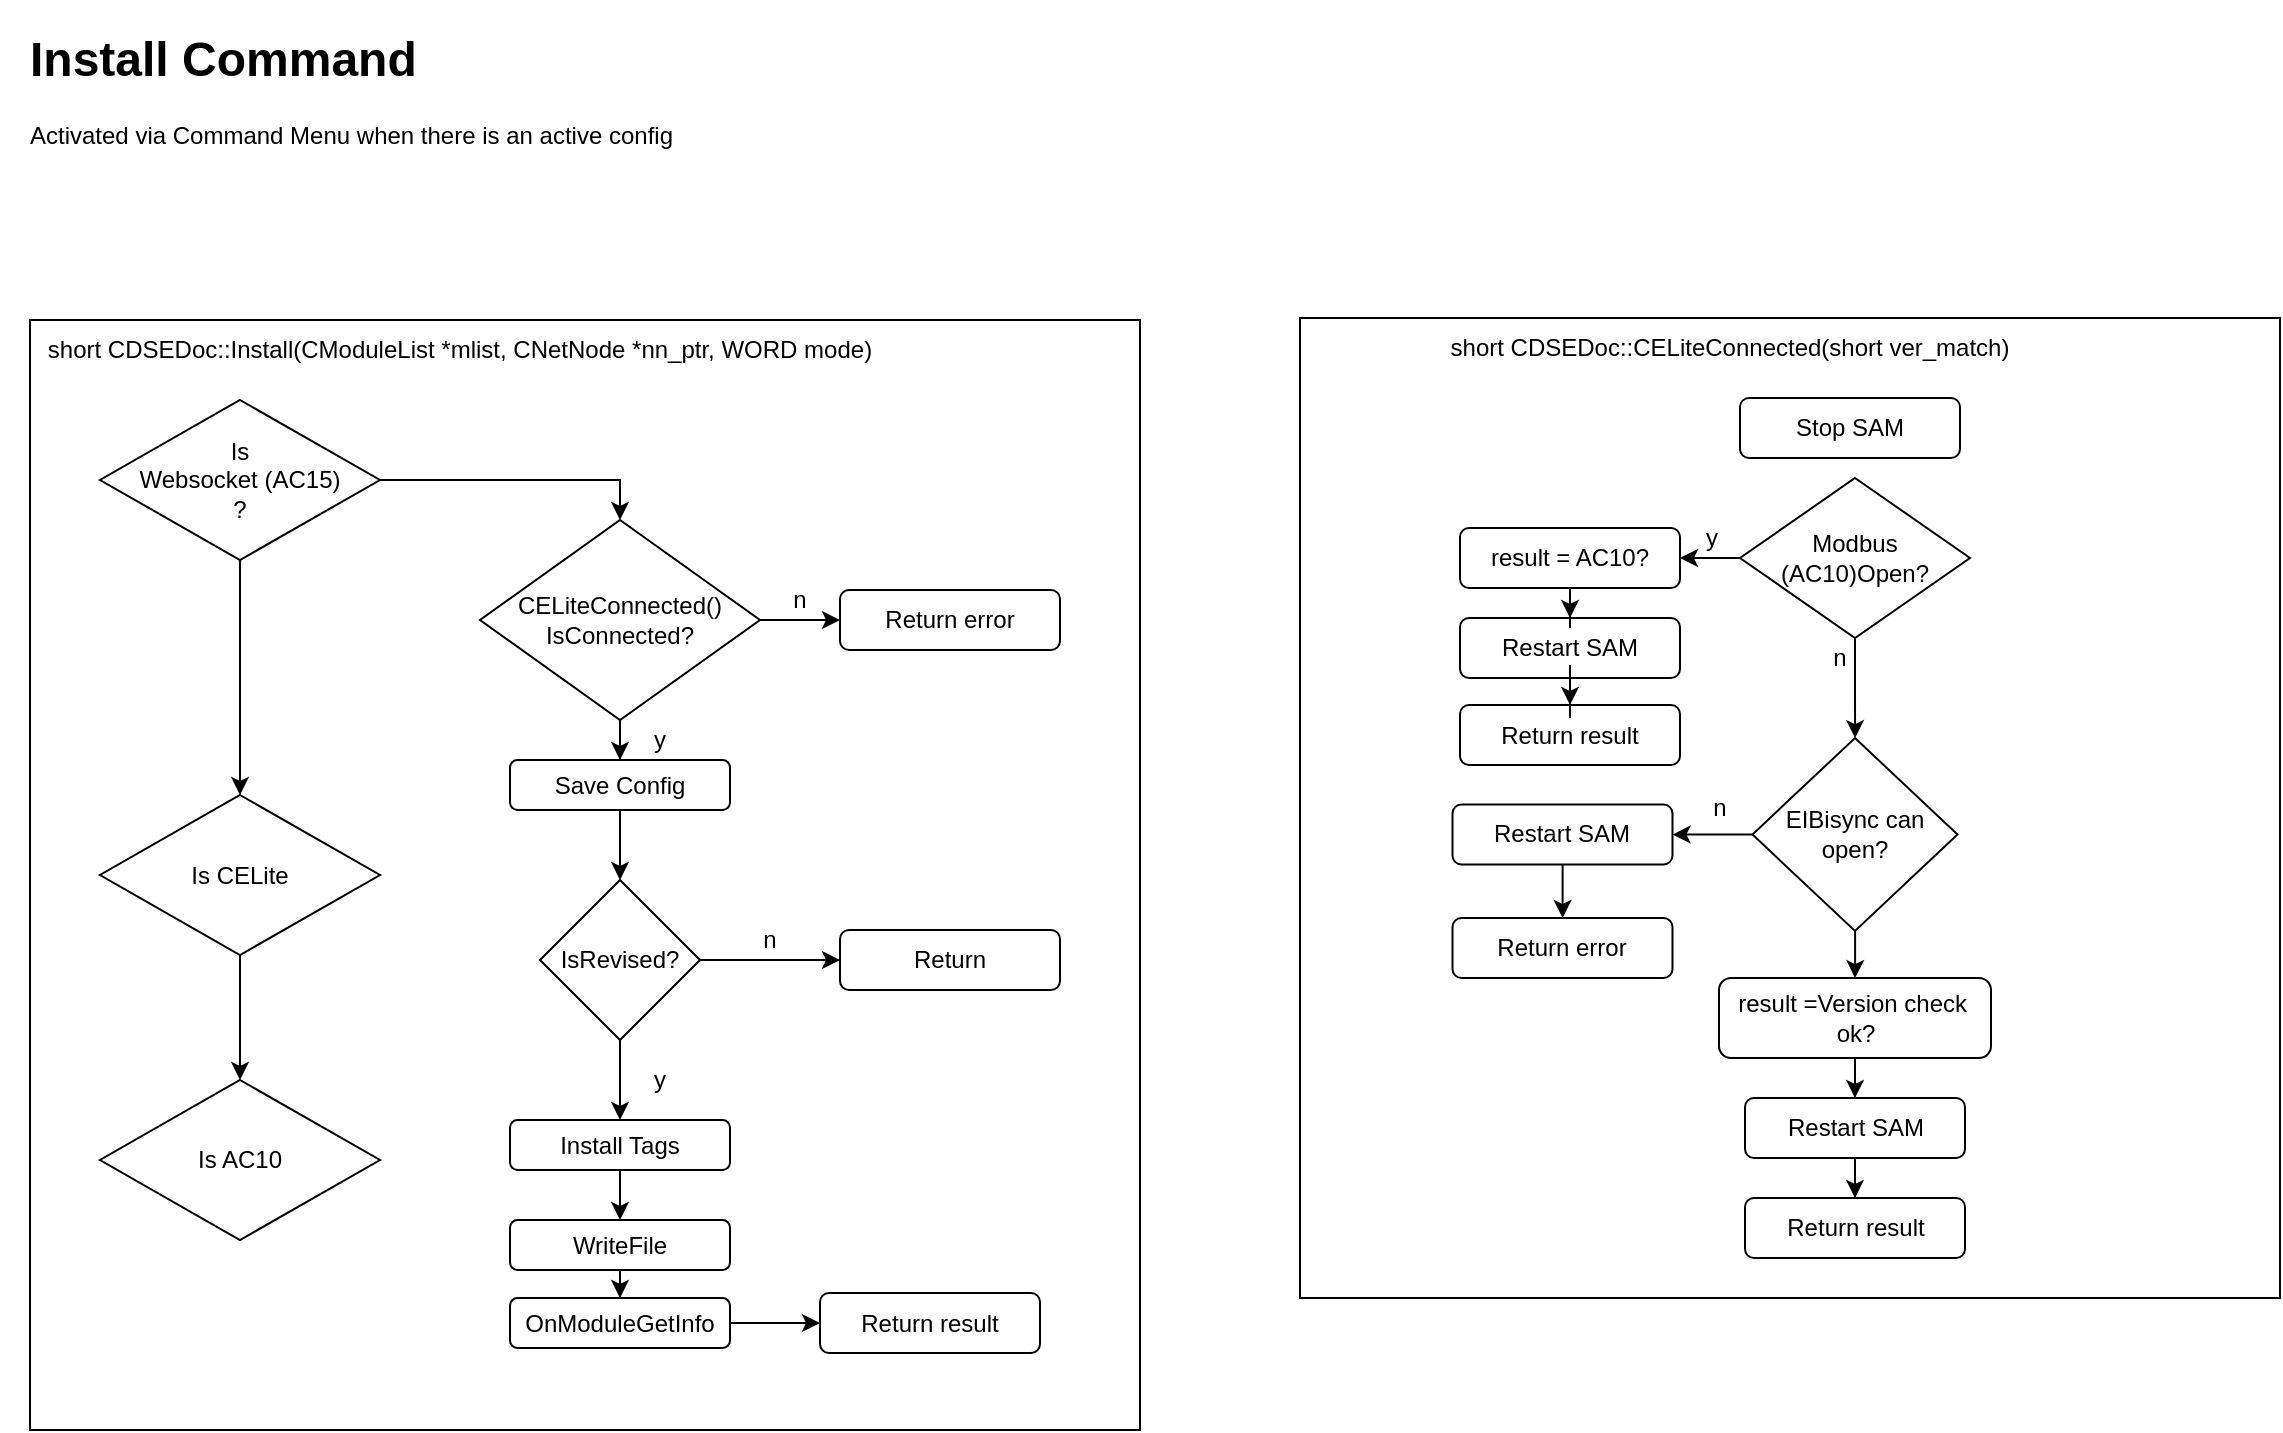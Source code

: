 <mxfile version="13.8.1" type="github" pages="2">
  <diagram name="Page-1" id="74e2e168-ea6b-b213-b513-2b3c1d86103e">
    <mxGraphModel dx="1422" dy="794" grid="1" gridSize="10" guides="1" tooltips="1" connect="1" arrows="1" fold="1" page="1" pageScale="1" pageWidth="1169" pageHeight="827" background="#ffffff" math="0" shadow="0">
      <root>
        <mxCell id="0" />
        <mxCell id="1" parent="0" />
        <mxCell id="Q0IdyLhyOqwnbj0iBxJ7-1" value="" style="whiteSpace=wrap;html=1;aspect=fixed;" vertex="1" parent="1">
          <mxGeometry x="25" y="170" width="555" height="555" as="geometry" />
        </mxCell>
        <mxCell id="Q0IdyLhyOqwnbj0iBxJ7-3" value="short CDSEDoc::Install(CModuleList *mlist, CNetNode *nn_ptr, WORD mode)" style="text;html=1;strokeColor=none;fillColor=none;align=center;verticalAlign=middle;whiteSpace=wrap;rounded=0;" vertex="1" parent="1">
          <mxGeometry x="10" y="180" width="460" height="10" as="geometry" />
        </mxCell>
        <mxCell id="Q0IdyLhyOqwnbj0iBxJ7-4" style="edgeStyle=orthogonalEdgeStyle;rounded=0;orthogonalLoop=1;jettySize=auto;html=1;entryX=0.5;entryY=0;entryDx=0;entryDy=0;" edge="1" parent="1" source="Q0IdyLhyOqwnbj0iBxJ7-5" target="Q0IdyLhyOqwnbj0iBxJ7-11">
          <mxGeometry relative="1" as="geometry" />
        </mxCell>
        <mxCell id="Q0IdyLhyOqwnbj0iBxJ7-5" value="Save Config" style="rounded=1;whiteSpace=wrap;html=1;" vertex="1" parent="1">
          <mxGeometry x="265" y="390" width="110" height="25" as="geometry" />
        </mxCell>
        <mxCell id="Q0IdyLhyOqwnbj0iBxJ7-6" style="edgeStyle=orthogonalEdgeStyle;rounded=0;orthogonalLoop=1;jettySize=auto;html=1;entryX=0.5;entryY=0;entryDx=0;entryDy=0;" edge="1" parent="1" source="Q0IdyLhyOqwnbj0iBxJ7-8" target="Q0IdyLhyOqwnbj0iBxJ7-40">
          <mxGeometry relative="1" as="geometry">
            <mxPoint x="335" y="265" as="targetPoint" />
          </mxGeometry>
        </mxCell>
        <mxCell id="Q0IdyLhyOqwnbj0iBxJ7-7" style="edgeStyle=orthogonalEdgeStyle;rounded=0;orthogonalLoop=1;jettySize=auto;html=1;" edge="1" parent="1" source="Q0IdyLhyOqwnbj0iBxJ7-8" target="Q0IdyLhyOqwnbj0iBxJ7-50">
          <mxGeometry relative="1" as="geometry" />
        </mxCell>
        <mxCell id="Q0IdyLhyOqwnbj0iBxJ7-8" value="Is &lt;br&gt;Websocket&amp;nbsp;(AC15)&lt;br&gt;?" style="rhombus;whiteSpace=wrap;html=1;" vertex="1" parent="1">
          <mxGeometry x="60" y="210" width="140" height="80" as="geometry" />
        </mxCell>
        <mxCell id="Q0IdyLhyOqwnbj0iBxJ7-9" style="edgeStyle=orthogonalEdgeStyle;rounded=0;orthogonalLoop=1;jettySize=auto;html=1;entryX=0;entryY=0.5;entryDx=0;entryDy=0;" edge="1" parent="1" source="Q0IdyLhyOqwnbj0iBxJ7-11" target="Q0IdyLhyOqwnbj0iBxJ7-44">
          <mxGeometry relative="1" as="geometry" />
        </mxCell>
        <mxCell id="Q0IdyLhyOqwnbj0iBxJ7-10" style="edgeStyle=orthogonalEdgeStyle;rounded=0;orthogonalLoop=1;jettySize=auto;html=1;" edge="1" parent="1" source="Q0IdyLhyOqwnbj0iBxJ7-11" target="Q0IdyLhyOqwnbj0iBxJ7-47">
          <mxGeometry relative="1" as="geometry" />
        </mxCell>
        <mxCell id="Q0IdyLhyOqwnbj0iBxJ7-11" value="IsRevised?" style="rhombus;whiteSpace=wrap;html=1;" vertex="1" parent="1">
          <mxGeometry x="280" y="450" width="80" height="80" as="geometry" />
        </mxCell>
        <mxCell id="Q0IdyLhyOqwnbj0iBxJ7-12" value="" style="group" vertex="1" connectable="0" parent="1">
          <mxGeometry x="660" y="169" width="490" height="490" as="geometry" />
        </mxCell>
        <mxCell id="Q0IdyLhyOqwnbj0iBxJ7-13" value="" style="whiteSpace=wrap;html=1;aspect=fixed;" vertex="1" parent="Q0IdyLhyOqwnbj0iBxJ7-12">
          <mxGeometry width="490" height="490" as="geometry" />
        </mxCell>
        <mxCell id="Q0IdyLhyOqwnbj0iBxJ7-14" value="short CDSEDoc::CELiteConnected(short ver_match)" style="text;html=1;strokeColor=none;fillColor=none;align=center;verticalAlign=middle;whiteSpace=wrap;rounded=0;" vertex="1" parent="Q0IdyLhyOqwnbj0iBxJ7-12">
          <mxGeometry x="50" y="10" width="330" height="10" as="geometry" />
        </mxCell>
        <mxCell id="Q0IdyLhyOqwnbj0iBxJ7-15" value="Stop SAM" style="rounded=1;whiteSpace=wrap;html=1;" vertex="1" parent="Q0IdyLhyOqwnbj0iBxJ7-12">
          <mxGeometry x="220" y="40" width="110" height="30" as="geometry" />
        </mxCell>
        <mxCell id="Q0IdyLhyOqwnbj0iBxJ7-16" value="Modbus (AC10)Open?" style="rhombus;whiteSpace=wrap;html=1;" vertex="1" parent="Q0IdyLhyOqwnbj0iBxJ7-12">
          <mxGeometry x="220" y="80" width="115" height="80" as="geometry" />
        </mxCell>
        <mxCell id="Q0IdyLhyOqwnbj0iBxJ7-17" value="EIBisync can open?" style="rhombus;whiteSpace=wrap;html=1;" vertex="1" parent="Q0IdyLhyOqwnbj0iBxJ7-12">
          <mxGeometry x="226.25" y="210" width="102.5" height="96.5" as="geometry" />
        </mxCell>
        <mxCell id="Q0IdyLhyOqwnbj0iBxJ7-18" value="" style="edgeStyle=orthogonalEdgeStyle;rounded=0;orthogonalLoop=1;jettySize=auto;html=1;" edge="1" parent="Q0IdyLhyOqwnbj0iBxJ7-12" source="Q0IdyLhyOqwnbj0iBxJ7-16" target="Q0IdyLhyOqwnbj0iBxJ7-17">
          <mxGeometry relative="1" as="geometry" />
        </mxCell>
        <mxCell id="Q0IdyLhyOqwnbj0iBxJ7-19" value="Restart SAM" style="rounded=1;whiteSpace=wrap;html=1;" vertex="1" parent="Q0IdyLhyOqwnbj0iBxJ7-12">
          <mxGeometry x="80" y="150" width="110" height="30" as="geometry" />
        </mxCell>
        <mxCell id="Q0IdyLhyOqwnbj0iBxJ7-20" value="Return error" style="rounded=1;whiteSpace=wrap;html=1;" vertex="1" parent="Q0IdyLhyOqwnbj0iBxJ7-12">
          <mxGeometry x="76.25" y="300" width="110" height="30" as="geometry" />
        </mxCell>
        <mxCell id="Q0IdyLhyOqwnbj0iBxJ7-21" value="" style="edgeStyle=orthogonalEdgeStyle;rounded=0;orthogonalLoop=1;jettySize=auto;html=1;entryX=0.5;entryY=0;entryDx=0;entryDy=0;" edge="1" parent="Q0IdyLhyOqwnbj0iBxJ7-12" source="Q0IdyLhyOqwnbj0iBxJ7-22" target="Q0IdyLhyOqwnbj0iBxJ7-19">
          <mxGeometry relative="1" as="geometry" />
        </mxCell>
        <mxCell id="Q0IdyLhyOqwnbj0iBxJ7-22" value="result = AC10?" style="rounded=1;whiteSpace=wrap;html=1;" vertex="1" parent="Q0IdyLhyOqwnbj0iBxJ7-12">
          <mxGeometry x="80" y="105" width="110" height="30" as="geometry" />
        </mxCell>
        <mxCell id="Q0IdyLhyOqwnbj0iBxJ7-23" value="" style="edgeStyle=orthogonalEdgeStyle;rounded=0;orthogonalLoop=1;jettySize=auto;html=1;" edge="1" parent="Q0IdyLhyOqwnbj0iBxJ7-12" source="Q0IdyLhyOqwnbj0iBxJ7-16" target="Q0IdyLhyOqwnbj0iBxJ7-22">
          <mxGeometry relative="1" as="geometry" />
        </mxCell>
        <mxCell id="Q0IdyLhyOqwnbj0iBxJ7-24" value="Return result" style="rounded=1;whiteSpace=wrap;html=1;" vertex="1" parent="Q0IdyLhyOqwnbj0iBxJ7-12">
          <mxGeometry x="80" y="193.5" width="110" height="30" as="geometry" />
        </mxCell>
        <mxCell id="Q0IdyLhyOqwnbj0iBxJ7-25" value="" style="edgeStyle=orthogonalEdgeStyle;rounded=0;orthogonalLoop=1;jettySize=auto;html=1;entryX=0.5;entryY=0;entryDx=0;entryDy=0;" edge="1" parent="Q0IdyLhyOqwnbj0iBxJ7-12" source="Q0IdyLhyOqwnbj0iBxJ7-19" target="Q0IdyLhyOqwnbj0iBxJ7-24">
          <mxGeometry relative="1" as="geometry" />
        </mxCell>
        <mxCell id="Q0IdyLhyOqwnbj0iBxJ7-26" value="y" style="text;html=1;strokeColor=none;fillColor=none;align=center;verticalAlign=middle;whiteSpace=wrap;rounded=0;" vertex="1" parent="Q0IdyLhyOqwnbj0iBxJ7-12">
          <mxGeometry x="186.25" y="100" width="40" height="20" as="geometry" />
        </mxCell>
        <mxCell id="Q0IdyLhyOqwnbj0iBxJ7-27" value="n" style="text;html=1;strokeColor=none;fillColor=none;align=center;verticalAlign=middle;whiteSpace=wrap;rounded=0;" vertex="1" parent="Q0IdyLhyOqwnbj0iBxJ7-12">
          <mxGeometry x="250" y="160" width="40" height="20" as="geometry" />
        </mxCell>
        <mxCell id="Q0IdyLhyOqwnbj0iBxJ7-28" value="" style="edgeStyle=orthogonalEdgeStyle;rounded=0;orthogonalLoop=1;jettySize=auto;html=1;" edge="1" parent="Q0IdyLhyOqwnbj0iBxJ7-12" source="Q0IdyLhyOqwnbj0iBxJ7-29" target="Q0IdyLhyOqwnbj0iBxJ7-20">
          <mxGeometry relative="1" as="geometry" />
        </mxCell>
        <mxCell id="Q0IdyLhyOqwnbj0iBxJ7-29" value="Restart SAM" style="rounded=1;whiteSpace=wrap;html=1;" vertex="1" parent="Q0IdyLhyOqwnbj0iBxJ7-12">
          <mxGeometry x="76.25" y="243.25" width="110" height="30" as="geometry" />
        </mxCell>
        <mxCell id="Q0IdyLhyOqwnbj0iBxJ7-30" value="" style="edgeStyle=orthogonalEdgeStyle;rounded=0;orthogonalLoop=1;jettySize=auto;html=1;" edge="1" parent="Q0IdyLhyOqwnbj0iBxJ7-12" source="Q0IdyLhyOqwnbj0iBxJ7-17" target="Q0IdyLhyOqwnbj0iBxJ7-29">
          <mxGeometry relative="1" as="geometry" />
        </mxCell>
        <mxCell id="Q0IdyLhyOqwnbj0iBxJ7-31" value="n" style="text;html=1;strokeColor=none;fillColor=none;align=center;verticalAlign=middle;whiteSpace=wrap;rounded=0;" vertex="1" parent="Q0IdyLhyOqwnbj0iBxJ7-12">
          <mxGeometry x="190" y="235" width="40" height="20" as="geometry" />
        </mxCell>
        <mxCell id="Q0IdyLhyOqwnbj0iBxJ7-32" value="Restart SAM" style="rounded=1;whiteSpace=wrap;html=1;" vertex="1" parent="Q0IdyLhyOqwnbj0iBxJ7-12">
          <mxGeometry x="222.5" y="390" width="110" height="30" as="geometry" />
        </mxCell>
        <mxCell id="Q0IdyLhyOqwnbj0iBxJ7-33" style="edgeStyle=orthogonalEdgeStyle;rounded=0;orthogonalLoop=1;jettySize=auto;html=1;" edge="1" parent="Q0IdyLhyOqwnbj0iBxJ7-12" source="Q0IdyLhyOqwnbj0iBxJ7-34" target="Q0IdyLhyOqwnbj0iBxJ7-32">
          <mxGeometry relative="1" as="geometry" />
        </mxCell>
        <mxCell id="Q0IdyLhyOqwnbj0iBxJ7-34" value="&lt;span&gt;result =Version check&amp;nbsp;&lt;/span&gt;&lt;br&gt;&lt;span&gt;ok?&lt;/span&gt;" style="rounded=1;whiteSpace=wrap;html=1;" vertex="1" parent="Q0IdyLhyOqwnbj0iBxJ7-12">
          <mxGeometry x="209.5" y="330" width="136" height="40" as="geometry" />
        </mxCell>
        <mxCell id="Q0IdyLhyOqwnbj0iBxJ7-35" style="edgeStyle=orthogonalEdgeStyle;rounded=0;orthogonalLoop=1;jettySize=auto;html=1;" edge="1" parent="Q0IdyLhyOqwnbj0iBxJ7-12" source="Q0IdyLhyOqwnbj0iBxJ7-17" target="Q0IdyLhyOqwnbj0iBxJ7-34">
          <mxGeometry relative="1" as="geometry" />
        </mxCell>
        <mxCell id="Q0IdyLhyOqwnbj0iBxJ7-36" value="Return result" style="rounded=1;whiteSpace=wrap;html=1;" vertex="1" parent="Q0IdyLhyOqwnbj0iBxJ7-12">
          <mxGeometry x="222.5" y="440" width="110" height="30" as="geometry" />
        </mxCell>
        <mxCell id="Q0IdyLhyOqwnbj0iBxJ7-37" style="edgeStyle=orthogonalEdgeStyle;rounded=0;orthogonalLoop=1;jettySize=auto;html=1;entryX=0.5;entryY=0;entryDx=0;entryDy=0;" edge="1" parent="Q0IdyLhyOqwnbj0iBxJ7-12" source="Q0IdyLhyOqwnbj0iBxJ7-32" target="Q0IdyLhyOqwnbj0iBxJ7-36">
          <mxGeometry relative="1" as="geometry" />
        </mxCell>
        <mxCell id="Q0IdyLhyOqwnbj0iBxJ7-38" style="edgeStyle=orthogonalEdgeStyle;rounded=0;orthogonalLoop=1;jettySize=auto;html=1;" edge="1" parent="1" source="Q0IdyLhyOqwnbj0iBxJ7-40" target="Q0IdyLhyOqwnbj0iBxJ7-5">
          <mxGeometry relative="1" as="geometry" />
        </mxCell>
        <mxCell id="Q0IdyLhyOqwnbj0iBxJ7-39" style="edgeStyle=orthogonalEdgeStyle;rounded=0;orthogonalLoop=1;jettySize=auto;html=1;entryX=0;entryY=0.5;entryDx=0;entryDy=0;" edge="1" parent="1" source="Q0IdyLhyOqwnbj0iBxJ7-40" target="Q0IdyLhyOqwnbj0iBxJ7-41">
          <mxGeometry relative="1" as="geometry" />
        </mxCell>
        <mxCell id="Q0IdyLhyOqwnbj0iBxJ7-40" value="CELiteConnected()&lt;br&gt;IsConnected?" style="rhombus;whiteSpace=wrap;html=1;" vertex="1" parent="1">
          <mxGeometry x="250" y="270" width="140" height="100" as="geometry" />
        </mxCell>
        <mxCell id="Q0IdyLhyOqwnbj0iBxJ7-41" value="Return error" style="rounded=1;whiteSpace=wrap;html=1;" vertex="1" parent="1">
          <mxGeometry x="430" y="305" width="110" height="30" as="geometry" />
        </mxCell>
        <mxCell id="Q0IdyLhyOqwnbj0iBxJ7-42" value="n" style="text;html=1;strokeColor=none;fillColor=none;align=center;verticalAlign=middle;whiteSpace=wrap;rounded=0;" vertex="1" parent="1">
          <mxGeometry x="390" y="300" width="40" height="20" as="geometry" />
        </mxCell>
        <mxCell id="Q0IdyLhyOqwnbj0iBxJ7-43" value="y" style="text;html=1;strokeColor=none;fillColor=none;align=center;verticalAlign=middle;whiteSpace=wrap;rounded=0;" vertex="1" parent="1">
          <mxGeometry x="320" y="370" width="40" height="20" as="geometry" />
        </mxCell>
        <mxCell id="Q0IdyLhyOqwnbj0iBxJ7-44" value="Return" style="rounded=1;whiteSpace=wrap;html=1;" vertex="1" parent="1">
          <mxGeometry x="430" y="475" width="110" height="30" as="geometry" />
        </mxCell>
        <mxCell id="Q0IdyLhyOqwnbj0iBxJ7-45" value="n" style="text;html=1;strokeColor=none;fillColor=none;align=center;verticalAlign=middle;whiteSpace=wrap;rounded=0;" vertex="1" parent="1">
          <mxGeometry x="375" y="470" width="40" height="20" as="geometry" />
        </mxCell>
        <mxCell id="Q0IdyLhyOqwnbj0iBxJ7-46" style="edgeStyle=orthogonalEdgeStyle;rounded=0;orthogonalLoop=1;jettySize=auto;html=1;entryX=0.5;entryY=0;entryDx=0;entryDy=0;" edge="1" parent="1" source="Q0IdyLhyOqwnbj0iBxJ7-47" target="Q0IdyLhyOqwnbj0iBxJ7-53">
          <mxGeometry relative="1" as="geometry" />
        </mxCell>
        <mxCell id="Q0IdyLhyOqwnbj0iBxJ7-47" value="Install Tags" style="rounded=1;whiteSpace=wrap;html=1;" vertex="1" parent="1">
          <mxGeometry x="265" y="570" width="110" height="25" as="geometry" />
        </mxCell>
        <mxCell id="Q0IdyLhyOqwnbj0iBxJ7-48" value="y" style="text;html=1;strokeColor=none;fillColor=none;align=center;verticalAlign=middle;whiteSpace=wrap;rounded=0;" vertex="1" parent="1">
          <mxGeometry x="320" y="540" width="40" height="20" as="geometry" />
        </mxCell>
        <mxCell id="Q0IdyLhyOqwnbj0iBxJ7-49" style="edgeStyle=orthogonalEdgeStyle;rounded=0;orthogonalLoop=1;jettySize=auto;html=1;" edge="1" parent="1" source="Q0IdyLhyOqwnbj0iBxJ7-50" target="Q0IdyLhyOqwnbj0iBxJ7-56">
          <mxGeometry relative="1" as="geometry" />
        </mxCell>
        <mxCell id="Q0IdyLhyOqwnbj0iBxJ7-50" value="Is CELite" style="rhombus;whiteSpace=wrap;html=1;" vertex="1" parent="1">
          <mxGeometry x="60" y="407.5" width="140" height="80" as="geometry" />
        </mxCell>
        <mxCell id="Q0IdyLhyOqwnbj0iBxJ7-51" value="Return result" style="rounded=1;whiteSpace=wrap;html=1;" vertex="1" parent="1">
          <mxGeometry x="420" y="656.5" width="110" height="30" as="geometry" />
        </mxCell>
        <mxCell id="Q0IdyLhyOqwnbj0iBxJ7-52" style="edgeStyle=orthogonalEdgeStyle;rounded=0;orthogonalLoop=1;jettySize=auto;html=1;entryX=0.5;entryY=0;entryDx=0;entryDy=0;" edge="1" parent="1" source="Q0IdyLhyOqwnbj0iBxJ7-53" target="Q0IdyLhyOqwnbj0iBxJ7-55">
          <mxGeometry relative="1" as="geometry" />
        </mxCell>
        <mxCell id="Q0IdyLhyOqwnbj0iBxJ7-53" value="WriteFile" style="rounded=1;whiteSpace=wrap;html=1;" vertex="1" parent="1">
          <mxGeometry x="265" y="620" width="110" height="25" as="geometry" />
        </mxCell>
        <mxCell id="Q0IdyLhyOqwnbj0iBxJ7-54" style="edgeStyle=orthogonalEdgeStyle;rounded=0;orthogonalLoop=1;jettySize=auto;html=1;entryX=0;entryY=0.5;entryDx=0;entryDy=0;" edge="1" parent="1" source="Q0IdyLhyOqwnbj0iBxJ7-55" target="Q0IdyLhyOqwnbj0iBxJ7-51">
          <mxGeometry relative="1" as="geometry" />
        </mxCell>
        <mxCell id="Q0IdyLhyOqwnbj0iBxJ7-55" value="OnModuleGetInfo" style="rounded=1;whiteSpace=wrap;html=1;" vertex="1" parent="1">
          <mxGeometry x="265" y="659" width="110" height="25" as="geometry" />
        </mxCell>
        <mxCell id="Q0IdyLhyOqwnbj0iBxJ7-56" value="Is AC10" style="rhombus;whiteSpace=wrap;html=1;" vertex="1" parent="1">
          <mxGeometry x="60" y="550" width="140" height="80" as="geometry" />
        </mxCell>
        <mxCell id="Q0IdyLhyOqwnbj0iBxJ7-57" value="&lt;h1&gt;Install Command&lt;/h1&gt;&lt;p&gt;Activated via Command Menu when there is an active config&lt;/p&gt;" style="text;html=1;strokeColor=none;fillColor=none;spacing=5;spacingTop=-20;whiteSpace=wrap;overflow=hidden;rounded=0;" vertex="1" parent="1">
          <mxGeometry x="20" y="20" width="410" height="80" as="geometry" />
        </mxCell>
      </root>
    </mxGraphModel>
  </diagram>
  <diagram id="o9vX4IzdEcf70_xDJs0j" name="Page-2">
    <mxGraphModel dx="1422" dy="794" grid="1" gridSize="10" guides="1" tooltips="1" connect="1" arrows="1" fold="1" page="1" pageScale="1" pageWidth="1169" pageHeight="827" math="0" shadow="0">
      <root>
        <mxCell id="qh9JoIdlJiFwUiUyc0Qv-0" />
        <mxCell id="qh9JoIdlJiFwUiUyc0Qv-1" parent="qh9JoIdlJiFwUiUyc0Qv-0" />
      </root>
    </mxGraphModel>
  </diagram>
</mxfile>
